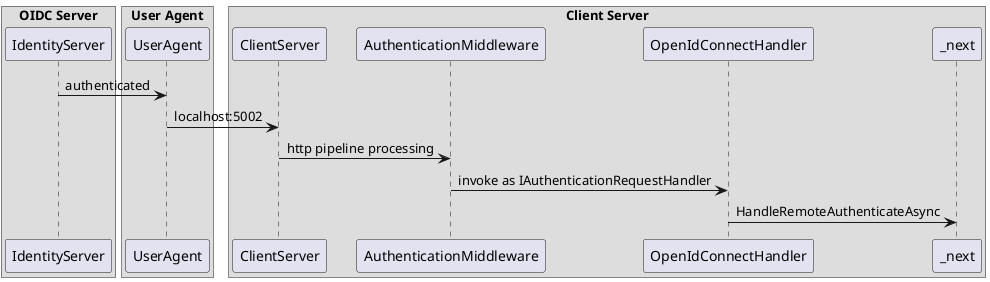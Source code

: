 @startuml aspnetcore_authentication_part2

box "OIDC Server" 
participant IdentityServer
end box

box "User Agent" 
participant UserAgent
end box

box "Client Server" 
	participant ClientServer
	participant AuthenticationMiddleware
	participant OpenIdConnectHandler
	participant _next
end box

IdentityServer -> UserAgent : authenticated
UserAgent -> ClientServer : localhost:5002
ClientServer -> AuthenticationMiddleware : http pipeline processing
AuthenticationMiddleware -> OpenIdConnectHandler : invoke as IAuthenticationRequestHandler
OpenIdConnectHandler -> _next : HandleRemoteAuthenticateAsync 

@enduml